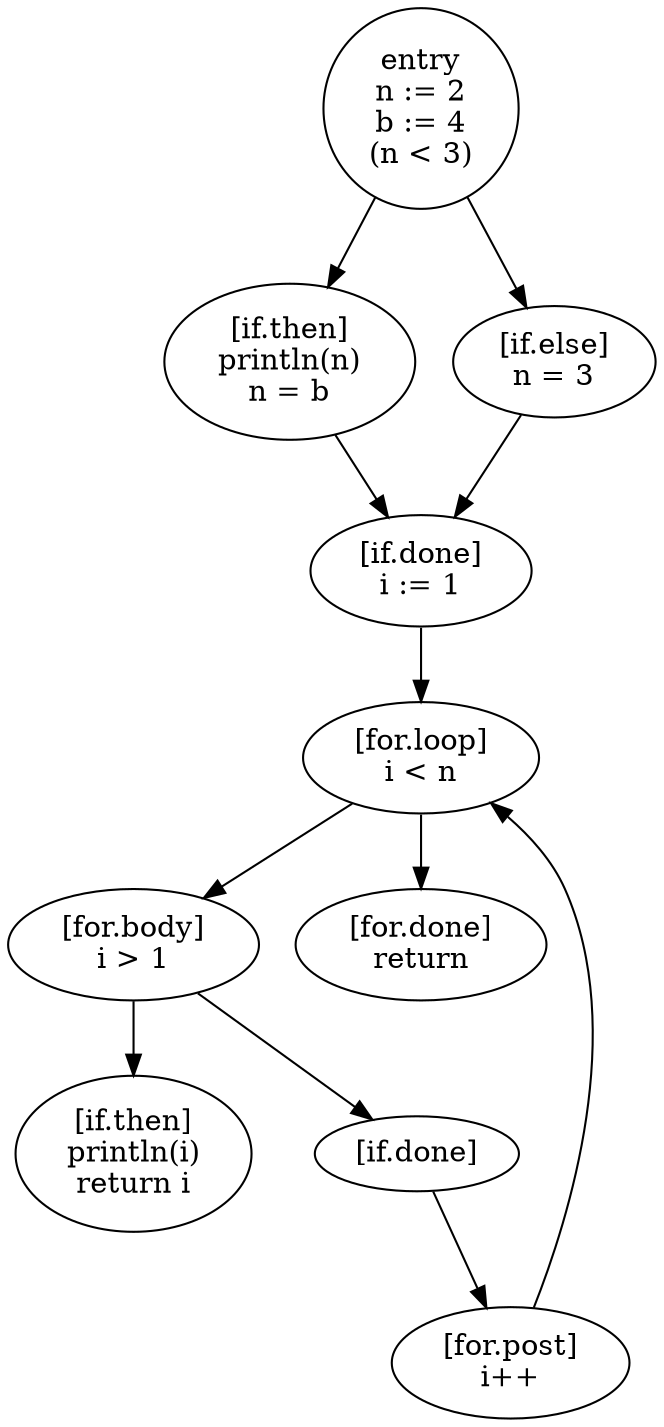 digraph CFG1{
"entry
n := 2
b := 4
(n < 3)
"->"[if.then]
println(n)
n = b
";"entry
n := 2
b := 4
(n < 3)
"->"[if.else]
n = 3
";

"[if.then]
println(n)
n = b
"->"[if.done]
i := 1
";

"[if.done]
i := 1
"->"[for.loop]
i < n
";

"[if.else]
n = 3
"->"[if.done]
i := 1
";

"[for.body]
i > 1
"->"[if.then]
println(i)
return i
";"[for.body]
i > 1
"->"[if.done]
";


"[for.loop]
i < n
"->"[for.body]
i > 1
";"[for.loop]
i < n
"->"[for.done]
return
";

"[for.post]
i++
"->"[for.loop]
i < n
";


"[if.done]
"->"[for.post]
i++
";



}
